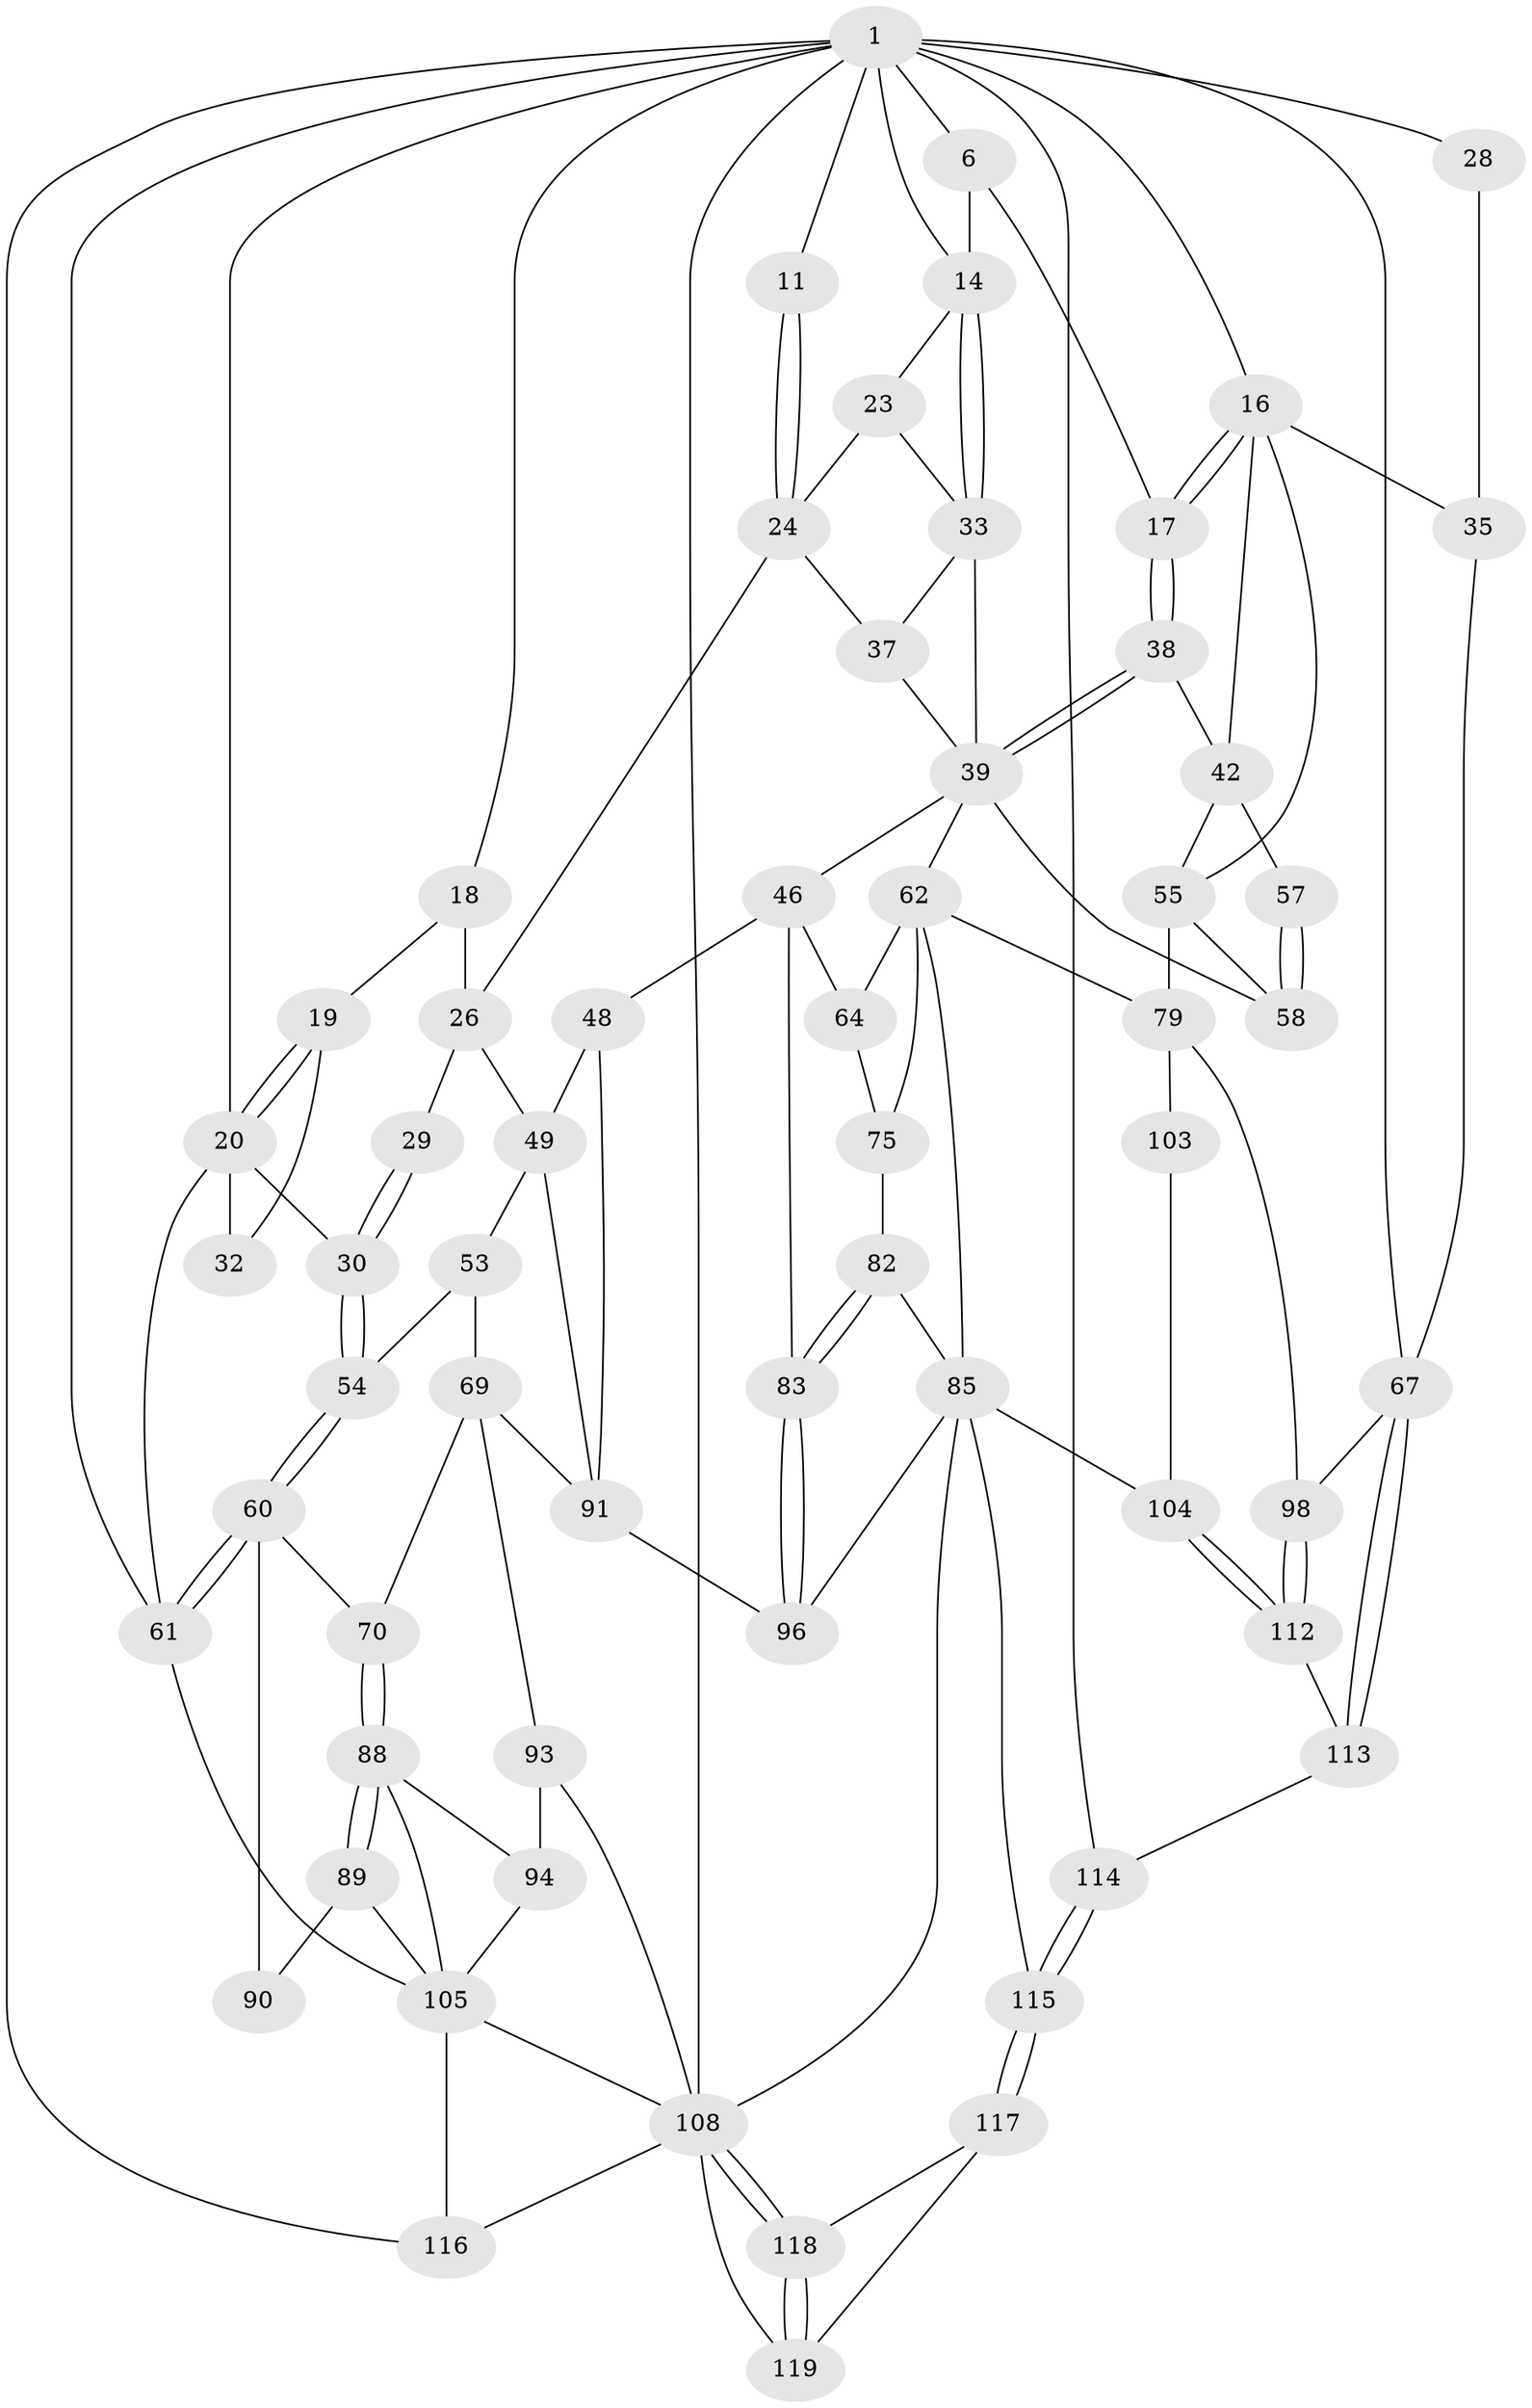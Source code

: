 // original degree distribution, {3: 0.016129032258064516, 6: 0.21774193548387097, 5: 0.532258064516129, 4: 0.23387096774193547}
// Generated by graph-tools (version 1.1) at 2025/28/03/15/25 16:28:09]
// undirected, 62 vertices, 133 edges
graph export_dot {
graph [start="1"]
  node [color=gray90,style=filled];
  1 [pos="+0.8956954092678119+0",super="+8+2"];
  6 [pos="+0.647872525454059+0",super="+7+13"];
  11 [pos="+0.389315497540182+0.11492490728028958"];
  14 [pos="+0.6922163146469757+0.1658462341334133",super="+15"];
  16 [pos="+0.8398277390879298+0.1515710357026868",super="+36"];
  17 [pos="+0.7858653790133785+0.18349128106546214"];
  18 [pos="+0.23332936850009842+0.14711539531801393"];
  19 [pos="+0.22459821567657226+0.14849265566213604"];
  20 [pos="+0.006350566383357727+0.12634452462351184",super="+21"];
  23 [pos="+0.5200629790226111+0.17845218171483299"];
  24 [pos="+0.39241893899409+0.1785206224702544",super="+25"];
  26 [pos="+0.3835607501189807+0.21390253012206878",super="+27+44"];
  28 [pos="+1+0"];
  29 [pos="+0.25624885553451215+0.271929073857729"];
  30 [pos="+0.20089475986858427+0.3225870814072601"];
  32 [pos="+0.18175169086269347+0.21759925195098456"];
  33 [pos="+0.6899211876691658+0.16943418711003055",super="+34"];
  35 [pos="+1+0.05277198889032512",super="+50"];
  37 [pos="+0.5064587209275885+0.2966857840719622"];
  38 [pos="+0.8108458699511656+0.2709191437926679"];
  39 [pos="+0.6935224149359145+0.36100103994340244",super="+59+40"];
  42 [pos="+0.8557907103635991+0.28650428332114863",super="+43+56"];
  46 [pos="+0.5060421890820184+0.38335020251870844",super="+47"];
  48 [pos="+0.42483555285296987+0.43276578609295024"];
  49 [pos="+0.3926023728022354+0.4372422634991712",super="+52"];
  53 [pos="+0.21451415864832912+0.3871587895701073"];
  54 [pos="+0.19591392540627658+0.3495157836079382"];
  55 [pos="+0.9726062459246372+0.44141234183261263",super="+65"];
  57 [pos="+0.8219551200063026+0.3435412161986322"];
  58 [pos="+0.7927094242207228+0.4398765826922109"];
  60 [pos="+0+0.3711985381789083",super="+71"];
  61 [pos="+0+0.28852569159117836",super="+72"];
  62 [pos="+0.7060261648882095+0.44541973547753394",super="+63+77"];
  64 [pos="+0.5319692528685126+0.4058952129850162"];
  67 [pos="+1+0.943326473858379",super="+68"];
  69 [pos="+0.15118177735797977+0.4903370164283584",super="+92"];
  70 [pos="+0.14748214139278046+0.4917117622470887"];
  75 [pos="+0.6231404573163476+0.49290963410964156",super="+78+76"];
  79 [pos="+0.823154744115809+0.5386716909792311",super="+99+80"];
  82 [pos="+0.6052901314285434+0.5621132750253846",super="+84"];
  83 [pos="+0.5595063784729694+0.5785454247632463"];
  85 [pos="+0.6537343372751988+0.5798890750967471",super="+100"];
  88 [pos="+0.12326007744811748+0.5974429387968802",super="+95"];
  89 [pos="+0.08032273081877828+0.6082350437493588"];
  90 [pos="+0.0650262467607793+0.5952445452825652"];
  91 [pos="+0.321930210199908+0.5586550174282012",super="+97"];
  93 [pos="+0.2895712934076155+0.605557154697758"];
  94 [pos="+0.21542960129901406+0.6273135355077857"];
  96 [pos="+0.5098981250442192+0.6554382390188028"];
  98 [pos="+1+0.7194493578084892"];
  103 [pos="+0.7717489560154467+0.6777486080910617"];
  104 [pos="+0.7675156382259024+0.6815568571913385"];
  105 [pos="+0.10830568800465644+0.7350765954776102",super="+106+107"];
  108 [pos="+0.48427304713519675+0.7424185774188043",super="+109"];
  112 [pos="+0.7765467119695479+0.768006571303566"];
  113 [pos="+0.7680092539457897+0.8360868094226392"];
  114 [pos="+0.6958617871856079+0.8865179146427954"];
  115 [pos="+0.6924698389927795+0.884243850224912"];
  116 [pos="+0+1"];
  117 [pos="+0.6001211304430263+0.8897300137627039"];
  118 [pos="+0.45515548270709977+0.7922333126299926"];
  119 [pos="+0.3995406915265924+0.8544737901403437",super="+122"];
  1 -- 16;
  1 -- 28 [weight=2];
  1 -- 6 [weight=2];
  1 -- 67;
  1 -- 11 [weight=2];
  1 -- 114;
  1 -- 18;
  1 -- 116;
  1 -- 61;
  1 -- 20;
  1 -- 14;
  1 -- 108;
  6 -- 17;
  6 -- 14;
  11 -- 24;
  11 -- 24;
  14 -- 33;
  14 -- 33;
  14 -- 23;
  16 -- 17;
  16 -- 17;
  16 -- 35 [weight=2];
  16 -- 55;
  16 -- 42;
  17 -- 38;
  17 -- 38;
  18 -- 19;
  18 -- 26;
  19 -- 20;
  19 -- 20;
  19 -- 32;
  20 -- 32 [weight=2];
  20 -- 61;
  20 -- 30;
  23 -- 24;
  23 -- 33;
  24 -- 26;
  24 -- 37;
  26 -- 29 [weight=2];
  26 -- 49;
  28 -- 35;
  29 -- 30;
  29 -- 30;
  30 -- 54;
  30 -- 54;
  33 -- 37;
  33 -- 39;
  35 -- 67;
  37 -- 39;
  38 -- 39;
  38 -- 39;
  38 -- 42;
  39 -- 58;
  39 -- 62;
  39 -- 46;
  42 -- 57 [weight=2];
  42 -- 55;
  46 -- 64;
  46 -- 48;
  46 -- 83;
  48 -- 49;
  48 -- 91;
  49 -- 91;
  49 -- 53;
  53 -- 54;
  53 -- 69;
  54 -- 60;
  54 -- 60;
  55 -- 58;
  55 -- 79;
  57 -- 58;
  57 -- 58;
  60 -- 61 [weight=2];
  60 -- 61;
  60 -- 90 [weight=2];
  60 -- 70;
  61 -- 105;
  62 -- 64;
  62 -- 75 [weight=2];
  62 -- 85;
  62 -- 79;
  64 -- 75;
  67 -- 113;
  67 -- 113;
  67 -- 98;
  69 -- 70;
  69 -- 91;
  69 -- 93;
  70 -- 88;
  70 -- 88;
  75 -- 82 [weight=2];
  79 -- 98;
  79 -- 103 [weight=2];
  82 -- 83;
  82 -- 83;
  82 -- 85;
  83 -- 96;
  83 -- 96;
  85 -- 96;
  85 -- 115;
  85 -- 104;
  85 -- 108;
  88 -- 89;
  88 -- 89;
  88 -- 105;
  88 -- 94;
  89 -- 90;
  89 -- 105;
  91 -- 96;
  93 -- 94;
  93 -- 108;
  94 -- 105;
  98 -- 112;
  98 -- 112;
  103 -- 104;
  104 -- 112;
  104 -- 112;
  105 -- 116;
  105 -- 108;
  108 -- 118;
  108 -- 118;
  108 -- 116;
  108 -- 119 [weight=2];
  112 -- 113;
  113 -- 114;
  114 -- 115;
  114 -- 115;
  115 -- 117;
  115 -- 117;
  117 -- 118;
  117 -- 119;
  118 -- 119;
  118 -- 119;
}
